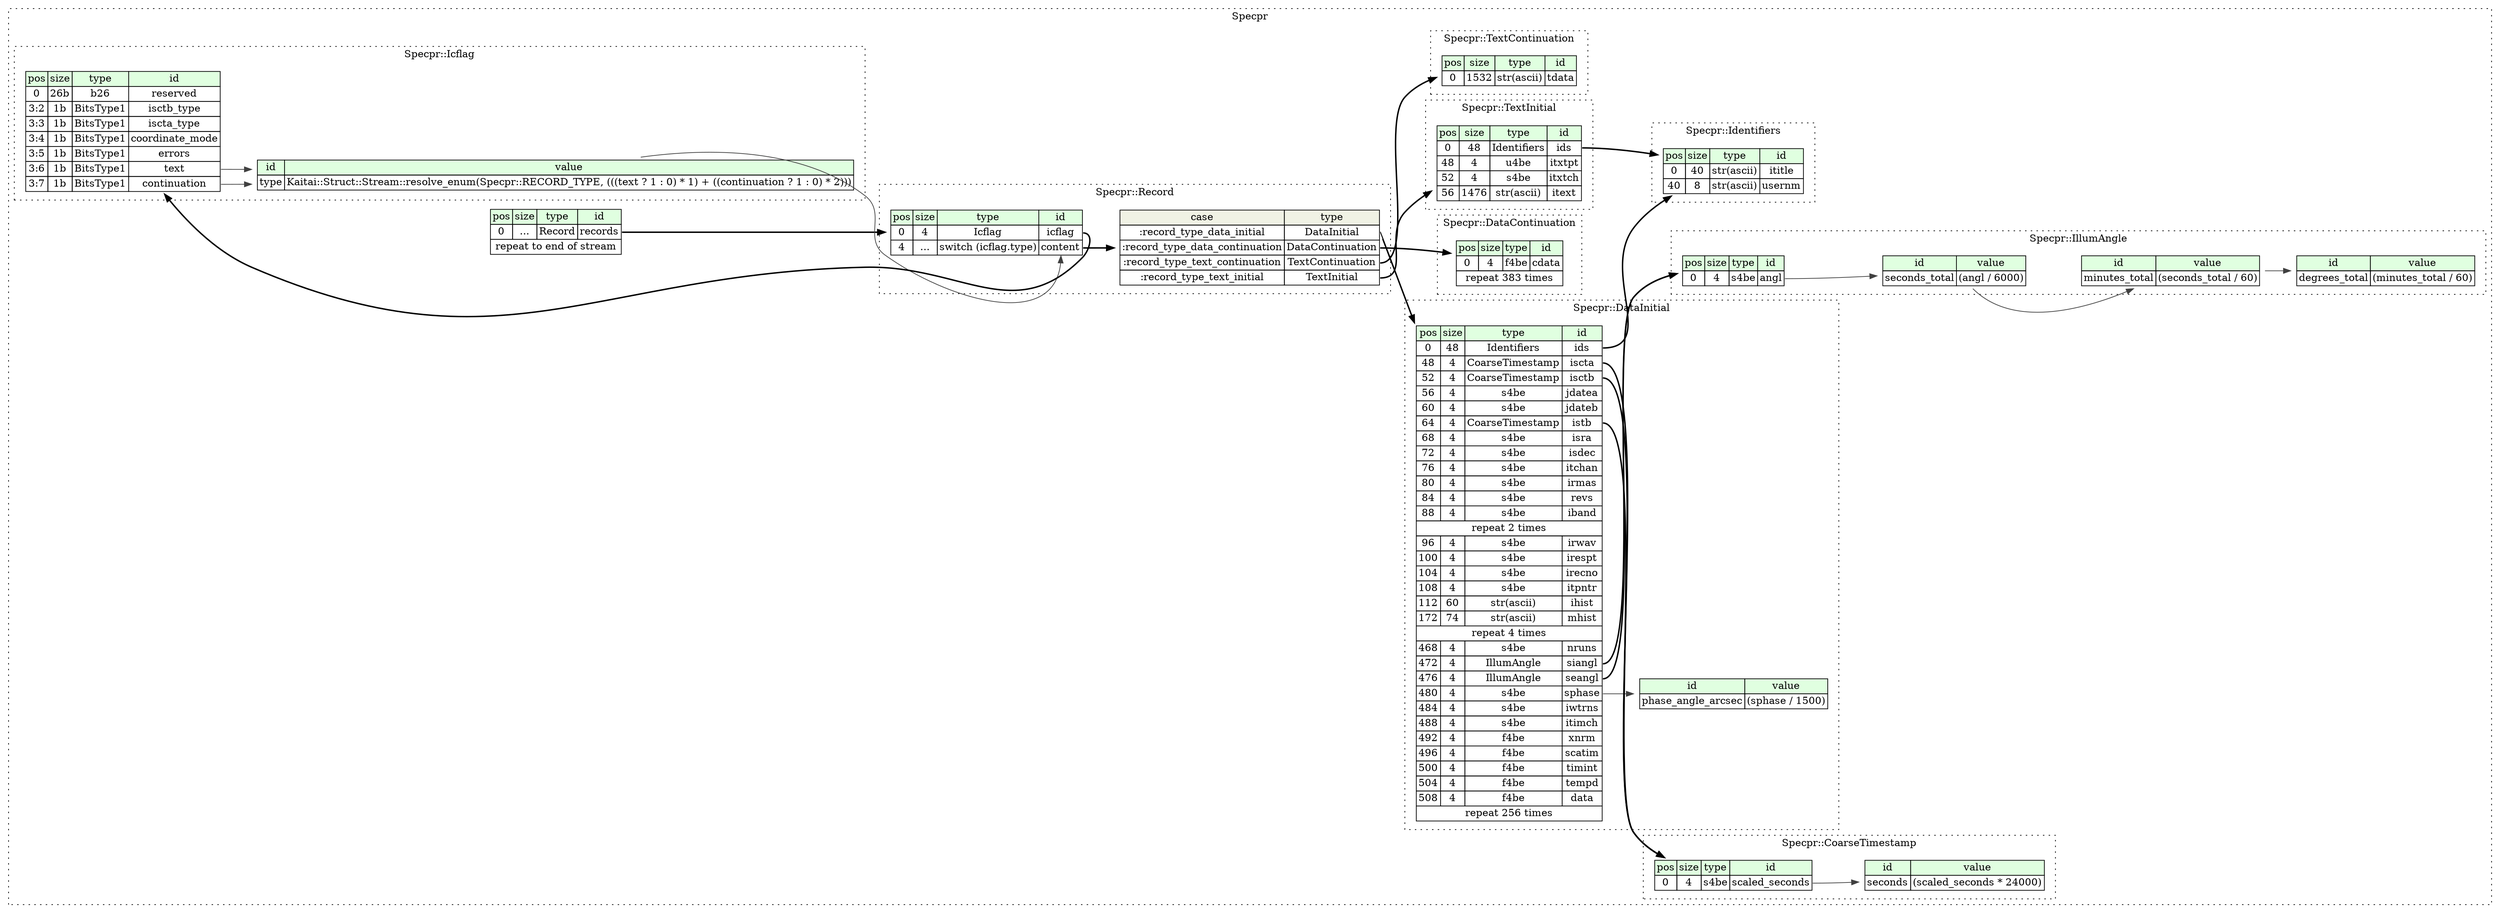digraph {
	rankdir=LR;
	node [shape=plaintext];
	subgraph cluster__specpr {
		label="Specpr";
		graph[style=dotted];

		specpr__seq [label=<<TABLE BORDER="0" CELLBORDER="1" CELLSPACING="0">
			<TR><TD BGCOLOR="#E0FFE0">pos</TD><TD BGCOLOR="#E0FFE0">size</TD><TD BGCOLOR="#E0FFE0">type</TD><TD BGCOLOR="#E0FFE0">id</TD></TR>
			<TR><TD PORT="records_pos">0</TD><TD PORT="records_size">...</TD><TD>Record</TD><TD PORT="records_type">records</TD></TR>
			<TR><TD COLSPAN="4" PORT="records__repeat">repeat to end of stream</TD></TR>
		</TABLE>>];
		subgraph cluster__data_initial {
			label="Specpr::DataInitial";
			graph[style=dotted];

			data_initial__seq [label=<<TABLE BORDER="0" CELLBORDER="1" CELLSPACING="0">
				<TR><TD BGCOLOR="#E0FFE0">pos</TD><TD BGCOLOR="#E0FFE0">size</TD><TD BGCOLOR="#E0FFE0">type</TD><TD BGCOLOR="#E0FFE0">id</TD></TR>
				<TR><TD PORT="ids_pos">0</TD><TD PORT="ids_size">48</TD><TD>Identifiers</TD><TD PORT="ids_type">ids</TD></TR>
				<TR><TD PORT="iscta_pos">48</TD><TD PORT="iscta_size">4</TD><TD>CoarseTimestamp</TD><TD PORT="iscta_type">iscta</TD></TR>
				<TR><TD PORT="isctb_pos">52</TD><TD PORT="isctb_size">4</TD><TD>CoarseTimestamp</TD><TD PORT="isctb_type">isctb</TD></TR>
				<TR><TD PORT="jdatea_pos">56</TD><TD PORT="jdatea_size">4</TD><TD>s4be</TD><TD PORT="jdatea_type">jdatea</TD></TR>
				<TR><TD PORT="jdateb_pos">60</TD><TD PORT="jdateb_size">4</TD><TD>s4be</TD><TD PORT="jdateb_type">jdateb</TD></TR>
				<TR><TD PORT="istb_pos">64</TD><TD PORT="istb_size">4</TD><TD>CoarseTimestamp</TD><TD PORT="istb_type">istb</TD></TR>
				<TR><TD PORT="isra_pos">68</TD><TD PORT="isra_size">4</TD><TD>s4be</TD><TD PORT="isra_type">isra</TD></TR>
				<TR><TD PORT="isdec_pos">72</TD><TD PORT="isdec_size">4</TD><TD>s4be</TD><TD PORT="isdec_type">isdec</TD></TR>
				<TR><TD PORT="itchan_pos">76</TD><TD PORT="itchan_size">4</TD><TD>s4be</TD><TD PORT="itchan_type">itchan</TD></TR>
				<TR><TD PORT="irmas_pos">80</TD><TD PORT="irmas_size">4</TD><TD>s4be</TD><TD PORT="irmas_type">irmas</TD></TR>
				<TR><TD PORT="revs_pos">84</TD><TD PORT="revs_size">4</TD><TD>s4be</TD><TD PORT="revs_type">revs</TD></TR>
				<TR><TD PORT="iband_pos">88</TD><TD PORT="iband_size">4</TD><TD>s4be</TD><TD PORT="iband_type">iband</TD></TR>
				<TR><TD COLSPAN="4" PORT="iband__repeat">repeat 2 times</TD></TR>
				<TR><TD PORT="irwav_pos">96</TD><TD PORT="irwav_size">4</TD><TD>s4be</TD><TD PORT="irwav_type">irwav</TD></TR>
				<TR><TD PORT="irespt_pos">100</TD><TD PORT="irespt_size">4</TD><TD>s4be</TD><TD PORT="irespt_type">irespt</TD></TR>
				<TR><TD PORT="irecno_pos">104</TD><TD PORT="irecno_size">4</TD><TD>s4be</TD><TD PORT="irecno_type">irecno</TD></TR>
				<TR><TD PORT="itpntr_pos">108</TD><TD PORT="itpntr_size">4</TD><TD>s4be</TD><TD PORT="itpntr_type">itpntr</TD></TR>
				<TR><TD PORT="ihist_pos">112</TD><TD PORT="ihist_size">60</TD><TD>str(ascii)</TD><TD PORT="ihist_type">ihist</TD></TR>
				<TR><TD PORT="mhist_pos">172</TD><TD PORT="mhist_size">74</TD><TD>str(ascii)</TD><TD PORT="mhist_type">mhist</TD></TR>
				<TR><TD COLSPAN="4" PORT="mhist__repeat">repeat 4 times</TD></TR>
				<TR><TD PORT="nruns_pos">468</TD><TD PORT="nruns_size">4</TD><TD>s4be</TD><TD PORT="nruns_type">nruns</TD></TR>
				<TR><TD PORT="siangl_pos">472</TD><TD PORT="siangl_size">4</TD><TD>IllumAngle</TD><TD PORT="siangl_type">siangl</TD></TR>
				<TR><TD PORT="seangl_pos">476</TD><TD PORT="seangl_size">4</TD><TD>IllumAngle</TD><TD PORT="seangl_type">seangl</TD></TR>
				<TR><TD PORT="sphase_pos">480</TD><TD PORT="sphase_size">4</TD><TD>s4be</TD><TD PORT="sphase_type">sphase</TD></TR>
				<TR><TD PORT="iwtrns_pos">484</TD><TD PORT="iwtrns_size">4</TD><TD>s4be</TD><TD PORT="iwtrns_type">iwtrns</TD></TR>
				<TR><TD PORT="itimch_pos">488</TD><TD PORT="itimch_size">4</TD><TD>s4be</TD><TD PORT="itimch_type">itimch</TD></TR>
				<TR><TD PORT="xnrm_pos">492</TD><TD PORT="xnrm_size">4</TD><TD>f4be</TD><TD PORT="xnrm_type">xnrm</TD></TR>
				<TR><TD PORT="scatim_pos">496</TD><TD PORT="scatim_size">4</TD><TD>f4be</TD><TD PORT="scatim_type">scatim</TD></TR>
				<TR><TD PORT="timint_pos">500</TD><TD PORT="timint_size">4</TD><TD>f4be</TD><TD PORT="timint_type">timint</TD></TR>
				<TR><TD PORT="tempd_pos">504</TD><TD PORT="tempd_size">4</TD><TD>f4be</TD><TD PORT="tempd_type">tempd</TD></TR>
				<TR><TD PORT="data_pos">508</TD><TD PORT="data_size">4</TD><TD>f4be</TD><TD PORT="data_type">data</TD></TR>
				<TR><TD COLSPAN="4" PORT="data__repeat">repeat 256 times</TD></TR>
			</TABLE>>];
			data_initial__inst__phase_angle_arcsec [label=<<TABLE BORDER="0" CELLBORDER="1" CELLSPACING="0">
				<TR><TD BGCOLOR="#E0FFE0">id</TD><TD BGCOLOR="#E0FFE0">value</TD></TR>
				<TR><TD>phase_angle_arcsec</TD><TD>(sphase / 1500)</TD></TR>
			</TABLE>>];
		}
		subgraph cluster__coarse_timestamp {
			label="Specpr::CoarseTimestamp";
			graph[style=dotted];

			coarse_timestamp__seq [label=<<TABLE BORDER="0" CELLBORDER="1" CELLSPACING="0">
				<TR><TD BGCOLOR="#E0FFE0">pos</TD><TD BGCOLOR="#E0FFE0">size</TD><TD BGCOLOR="#E0FFE0">type</TD><TD BGCOLOR="#E0FFE0">id</TD></TR>
				<TR><TD PORT="scaled_seconds_pos">0</TD><TD PORT="scaled_seconds_size">4</TD><TD>s4be</TD><TD PORT="scaled_seconds_type">scaled_seconds</TD></TR>
			</TABLE>>];
			coarse_timestamp__inst__seconds [label=<<TABLE BORDER="0" CELLBORDER="1" CELLSPACING="0">
				<TR><TD BGCOLOR="#E0FFE0">id</TD><TD BGCOLOR="#E0FFE0">value</TD></TR>
				<TR><TD>seconds</TD><TD>(scaled_seconds * 24000)</TD></TR>
			</TABLE>>];
		}
		subgraph cluster__icflag {
			label="Specpr::Icflag";
			graph[style=dotted];

			icflag__seq [label=<<TABLE BORDER="0" CELLBORDER="1" CELLSPACING="0">
				<TR><TD BGCOLOR="#E0FFE0">pos</TD><TD BGCOLOR="#E0FFE0">size</TD><TD BGCOLOR="#E0FFE0">type</TD><TD BGCOLOR="#E0FFE0">id</TD></TR>
				<TR><TD PORT="reserved_pos">0</TD><TD PORT="reserved_size">26b</TD><TD>b26</TD><TD PORT="reserved_type">reserved</TD></TR>
				<TR><TD PORT="isctb_type_pos">3:2</TD><TD PORT="isctb_type_size">1b</TD><TD>BitsType1</TD><TD PORT="isctb_type_type">isctb_type</TD></TR>
				<TR><TD PORT="iscta_type_pos">3:3</TD><TD PORT="iscta_type_size">1b</TD><TD>BitsType1</TD><TD PORT="iscta_type_type">iscta_type</TD></TR>
				<TR><TD PORT="coordinate_mode_pos">3:4</TD><TD PORT="coordinate_mode_size">1b</TD><TD>BitsType1</TD><TD PORT="coordinate_mode_type">coordinate_mode</TD></TR>
				<TR><TD PORT="errors_pos">3:5</TD><TD PORT="errors_size">1b</TD><TD>BitsType1</TD><TD PORT="errors_type">errors</TD></TR>
				<TR><TD PORT="text_pos">3:6</TD><TD PORT="text_size">1b</TD><TD>BitsType1</TD><TD PORT="text_type">text</TD></TR>
				<TR><TD PORT="continuation_pos">3:7</TD><TD PORT="continuation_size">1b</TD><TD>BitsType1</TD><TD PORT="continuation_type">continuation</TD></TR>
			</TABLE>>];
			icflag__inst__type [label=<<TABLE BORDER="0" CELLBORDER="1" CELLSPACING="0">
				<TR><TD BGCOLOR="#E0FFE0">id</TD><TD BGCOLOR="#E0FFE0">value</TD></TR>
				<TR><TD>type</TD><TD>Kaitai::Struct::Stream::resolve_enum(Specpr::RECORD_TYPE, (((text ? 1 : 0) * 1) + ((continuation ? 1 : 0) * 2)))</TD></TR>
			</TABLE>>];
		}
		subgraph cluster__data_continuation {
			label="Specpr::DataContinuation";
			graph[style=dotted];

			data_continuation__seq [label=<<TABLE BORDER="0" CELLBORDER="1" CELLSPACING="0">
				<TR><TD BGCOLOR="#E0FFE0">pos</TD><TD BGCOLOR="#E0FFE0">size</TD><TD BGCOLOR="#E0FFE0">type</TD><TD BGCOLOR="#E0FFE0">id</TD></TR>
				<TR><TD PORT="cdata_pos">0</TD><TD PORT="cdata_size">4</TD><TD>f4be</TD><TD PORT="cdata_type">cdata</TD></TR>
				<TR><TD COLSPAN="4" PORT="cdata__repeat">repeat 383 times</TD></TR>
			</TABLE>>];
		}
		subgraph cluster__identifiers {
			label="Specpr::Identifiers";
			graph[style=dotted];

			identifiers__seq [label=<<TABLE BORDER="0" CELLBORDER="1" CELLSPACING="0">
				<TR><TD BGCOLOR="#E0FFE0">pos</TD><TD BGCOLOR="#E0FFE0">size</TD><TD BGCOLOR="#E0FFE0">type</TD><TD BGCOLOR="#E0FFE0">id</TD></TR>
				<TR><TD PORT="ititle_pos">0</TD><TD PORT="ititle_size">40</TD><TD>str(ascii)</TD><TD PORT="ititle_type">ititle</TD></TR>
				<TR><TD PORT="usernm_pos">40</TD><TD PORT="usernm_size">8</TD><TD>str(ascii)</TD><TD PORT="usernm_type">usernm</TD></TR>
			</TABLE>>];
		}
		subgraph cluster__illum_angle {
			label="Specpr::IllumAngle";
			graph[style=dotted];

			illum_angle__seq [label=<<TABLE BORDER="0" CELLBORDER="1" CELLSPACING="0">
				<TR><TD BGCOLOR="#E0FFE0">pos</TD><TD BGCOLOR="#E0FFE0">size</TD><TD BGCOLOR="#E0FFE0">type</TD><TD BGCOLOR="#E0FFE0">id</TD></TR>
				<TR><TD PORT="angl_pos">0</TD><TD PORT="angl_size">4</TD><TD>s4be</TD><TD PORT="angl_type">angl</TD></TR>
			</TABLE>>];
			illum_angle__inst__seconds_total [label=<<TABLE BORDER="0" CELLBORDER="1" CELLSPACING="0">
				<TR><TD BGCOLOR="#E0FFE0">id</TD><TD BGCOLOR="#E0FFE0">value</TD></TR>
				<TR><TD>seconds_total</TD><TD>(angl / 6000)</TD></TR>
			</TABLE>>];
			illum_angle__inst__minutes_total [label=<<TABLE BORDER="0" CELLBORDER="1" CELLSPACING="0">
				<TR><TD BGCOLOR="#E0FFE0">id</TD><TD BGCOLOR="#E0FFE0">value</TD></TR>
				<TR><TD>minutes_total</TD><TD>(seconds_total / 60)</TD></TR>
			</TABLE>>];
			illum_angle__inst__degrees_total [label=<<TABLE BORDER="0" CELLBORDER="1" CELLSPACING="0">
				<TR><TD BGCOLOR="#E0FFE0">id</TD><TD BGCOLOR="#E0FFE0">value</TD></TR>
				<TR><TD>degrees_total</TD><TD>(minutes_total / 60)</TD></TR>
			</TABLE>>];
		}
		subgraph cluster__text_initial {
			label="Specpr::TextInitial";
			graph[style=dotted];

			text_initial__seq [label=<<TABLE BORDER="0" CELLBORDER="1" CELLSPACING="0">
				<TR><TD BGCOLOR="#E0FFE0">pos</TD><TD BGCOLOR="#E0FFE0">size</TD><TD BGCOLOR="#E0FFE0">type</TD><TD BGCOLOR="#E0FFE0">id</TD></TR>
				<TR><TD PORT="ids_pos">0</TD><TD PORT="ids_size">48</TD><TD>Identifiers</TD><TD PORT="ids_type">ids</TD></TR>
				<TR><TD PORT="itxtpt_pos">48</TD><TD PORT="itxtpt_size">4</TD><TD>u4be</TD><TD PORT="itxtpt_type">itxtpt</TD></TR>
				<TR><TD PORT="itxtch_pos">52</TD><TD PORT="itxtch_size">4</TD><TD>s4be</TD><TD PORT="itxtch_type">itxtch</TD></TR>
				<TR><TD PORT="itext_pos">56</TD><TD PORT="itext_size">1476</TD><TD>str(ascii)</TD><TD PORT="itext_type">itext</TD></TR>
			</TABLE>>];
		}
		subgraph cluster__record {
			label="Specpr::Record";
			graph[style=dotted];

			record__seq [label=<<TABLE BORDER="0" CELLBORDER="1" CELLSPACING="0">
				<TR><TD BGCOLOR="#E0FFE0">pos</TD><TD BGCOLOR="#E0FFE0">size</TD><TD BGCOLOR="#E0FFE0">type</TD><TD BGCOLOR="#E0FFE0">id</TD></TR>
				<TR><TD PORT="icflag_pos">0</TD><TD PORT="icflag_size">4</TD><TD>Icflag</TD><TD PORT="icflag_type">icflag</TD></TR>
				<TR><TD PORT="content_pos">4</TD><TD PORT="content_size">...</TD><TD>switch (icflag.type)</TD><TD PORT="content_type">content</TD></TR>
			</TABLE>>];
record__seq_content_switch [label=<<TABLE BORDER="0" CELLBORDER="1" CELLSPACING="0">
	<TR><TD BGCOLOR="#F0F2E4">case</TD><TD BGCOLOR="#F0F2E4">type</TD></TR>
	<TR><TD>:record_type_data_initial</TD><TD PORT="case0">DataInitial</TD></TR>
	<TR><TD>:record_type_data_continuation</TD><TD PORT="case1">DataContinuation</TD></TR>
	<TR><TD>:record_type_text_continuation</TD><TD PORT="case2">TextContinuation</TD></TR>
	<TR><TD>:record_type_text_initial</TD><TD PORT="case3">TextInitial</TD></TR>
</TABLE>>];
		}
		subgraph cluster__text_continuation {
			label="Specpr::TextContinuation";
			graph[style=dotted];

			text_continuation__seq [label=<<TABLE BORDER="0" CELLBORDER="1" CELLSPACING="0">
				<TR><TD BGCOLOR="#E0FFE0">pos</TD><TD BGCOLOR="#E0FFE0">size</TD><TD BGCOLOR="#E0FFE0">type</TD><TD BGCOLOR="#E0FFE0">id</TD></TR>
				<TR><TD PORT="tdata_pos">0</TD><TD PORT="tdata_size">1532</TD><TD>str(ascii)</TD><TD PORT="tdata_type">tdata</TD></TR>
			</TABLE>>];
		}
	}
	specpr__seq:records_type -> record__seq [style=bold];
	data_initial__seq:ids_type -> identifiers__seq [style=bold];
	data_initial__seq:iscta_type -> coarse_timestamp__seq [style=bold];
	data_initial__seq:isctb_type -> coarse_timestamp__seq [style=bold];
	data_initial__seq:istb_type -> coarse_timestamp__seq [style=bold];
	data_initial__seq:siangl_type -> illum_angle__seq [style=bold];
	data_initial__seq:seangl_type -> illum_angle__seq [style=bold];
	data_initial__seq:sphase_type -> data_initial__inst__phase_angle_arcsec [color="#404040"];
	coarse_timestamp__seq:scaled_seconds_type -> coarse_timestamp__inst__seconds [color="#404040"];
	icflag__seq:text_type -> icflag__inst__type [color="#404040"];
	icflag__seq:continuation_type -> icflag__inst__type [color="#404040"];
	illum_angle__seq:angl_type -> illum_angle__inst__seconds_total [color="#404040"];
	illum_angle__inst__seconds_total:seconds_total_type -> illum_angle__inst__minutes_total [color="#404040"];
	illum_angle__inst__minutes_total:minutes_total_type -> illum_angle__inst__degrees_total [color="#404040"];
	text_initial__seq:ids_type -> identifiers__seq [style=bold];
	record__seq:icflag_type -> icflag__seq [style=bold];
	record__seq:content_type -> record__seq_content_switch [style=bold];
	record__seq_content_switch:case0 -> data_initial__seq [style=bold];
	record__seq_content_switch:case1 -> data_continuation__seq [style=bold];
	record__seq_content_switch:case2 -> text_continuation__seq [style=bold];
	record__seq_content_switch:case3 -> text_initial__seq [style=bold];
	icflag__inst__type:type_type -> record__seq:content_type [color="#404040"];
}
